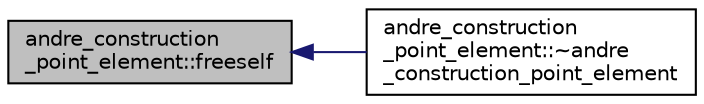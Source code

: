 digraph "andre_construction_point_element::freeself"
{
  edge [fontname="Helvetica",fontsize="10",labelfontname="Helvetica",labelfontsize="10"];
  node [fontname="Helvetica",fontsize="10",shape=record];
  rankdir="LR";
  Node9 [label="andre_construction\l_point_element::freeself",height=0.2,width=0.4,color="black", fillcolor="grey75", style="filled", fontcolor="black"];
  Node9 -> Node10 [dir="back",color="midnightblue",fontsize="10",style="solid",fontname="Helvetica"];
  Node10 [label="andre_construction\l_point_element::~andre\l_construction_point_element",height=0.2,width=0.4,color="black", fillcolor="white", style="filled",URL="$d3/d6a/classandre__construction__point__element.html#a9a65c0d303e96444945084fd86e387c3"];
}
